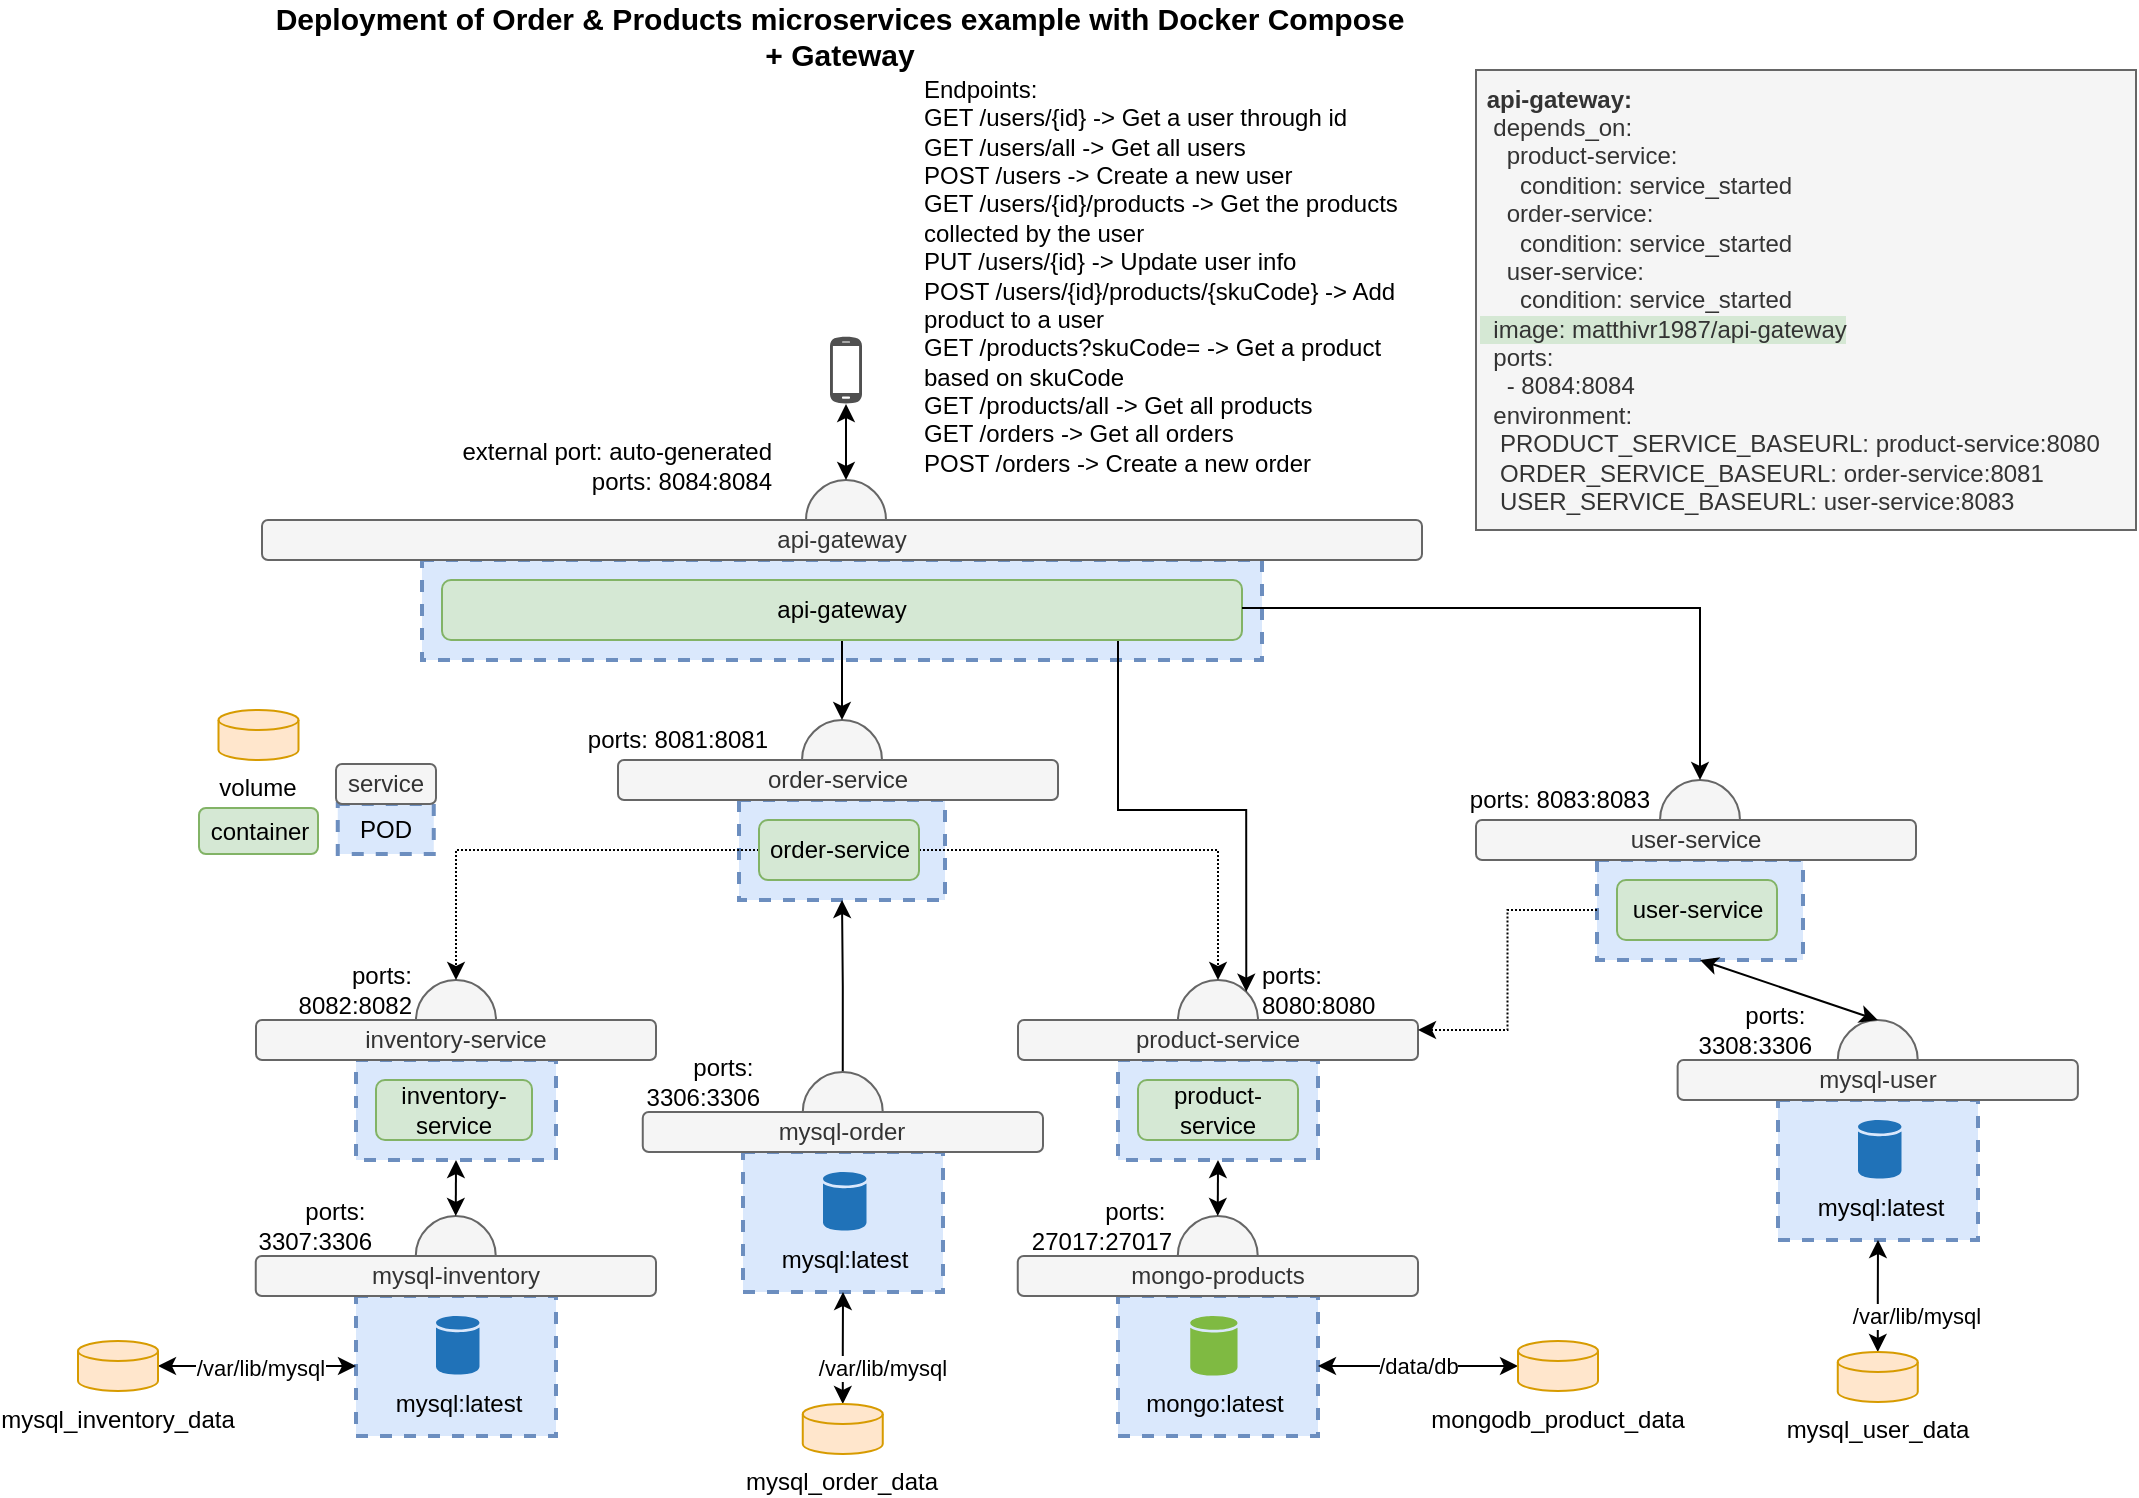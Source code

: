 <mxfile version="24.7.17">
  <diagram name="Pagina-1" id="ktUSksA7A65I0feHBJkn">
    <mxGraphModel dx="1221" dy="652" grid="1" gridSize="10" guides="1" tooltips="1" connect="1" arrows="1" fold="1" page="1" pageScale="1" pageWidth="1169" pageHeight="827" math="0" shadow="0">
      <root>
        <mxCell id="0" />
        <mxCell id="1" parent="0" />
        <mxCell id="1_Ex-PggShJAfTCzqo_c-1" value="" style="ellipse;whiteSpace=wrap;html=1;aspect=fixed;strokeWidth=1;fillColor=#f5f5f5;strokeColor=#666666;fontColor=#333333;" parent="1" vertex="1">
          <mxGeometry x="600" y="522" width="40" height="40" as="geometry" />
        </mxCell>
        <mxCell id="1_Ex-PggShJAfTCzqo_c-2" value="" style="ellipse;whiteSpace=wrap;html=1;aspect=fixed;strokeWidth=1;fillColor=#f5f5f5;strokeColor=#666666;fontColor=#333333;" parent="1" vertex="1">
          <mxGeometry x="219" y="522" width="40" height="40" as="geometry" />
        </mxCell>
        <mxCell id="1_Ex-PggShJAfTCzqo_c-3" value="" style="rounded=0;whiteSpace=wrap;html=1;strokeColor=#6c8ebf;dashed=1;strokeWidth=2;fillColor=#dae8fc;" parent="1" vertex="1">
          <mxGeometry x="380.5" y="432" width="103" height="50" as="geometry" />
        </mxCell>
        <mxCell id="1_Ex-PggShJAfTCzqo_c-4" value="" style="rounded=0;whiteSpace=wrap;html=1;strokeColor=#6c8ebf;dashed=1;strokeWidth=2;fillColor=#dae8fc;" parent="1" vertex="1">
          <mxGeometry x="570" y="562" width="100" height="50" as="geometry" />
        </mxCell>
        <mxCell id="1_Ex-PggShJAfTCzqo_c-5" value="" style="rounded=0;whiteSpace=wrap;html=1;strokeColor=#6c8ebf;dashed=1;strokeWidth=2;fillColor=#dae8fc;" parent="1" vertex="1">
          <mxGeometry x="570" y="680" width="100" height="70" as="geometry" />
        </mxCell>
        <mxCell id="1_Ex-PggShJAfTCzqo_c-6" value="" style="rounded=0;whiteSpace=wrap;html=1;strokeColor=#6c8ebf;dashed=1;strokeWidth=2;fillColor=#dae8fc;" parent="1" vertex="1">
          <mxGeometry x="189" y="680" width="100" height="70" as="geometry" />
        </mxCell>
        <mxCell id="1_Ex-PggShJAfTCzqo_c-7" value="" style="rounded=0;whiteSpace=wrap;html=1;strokeColor=#6c8ebf;dashed=1;fillColor=#dae8fc;strokeWidth=2;" parent="1" vertex="1">
          <mxGeometry x="189" y="562" width="100" height="50" as="geometry" />
        </mxCell>
        <mxCell id="1_Ex-PggShJAfTCzqo_c-8" value="inventory-service" style="rounded=1;whiteSpace=wrap;html=1;fillColor=#d5e8d4;strokeColor=#82b366;" parent="1" vertex="1">
          <mxGeometry x="199" y="572" width="78" height="30" as="geometry" />
        </mxCell>
        <mxCell id="1_Ex-PggShJAfTCzqo_c-9" value="product-service" style="rounded=1;whiteSpace=wrap;html=1;fillColor=#d5e8d4;strokeColor=#82b366;" parent="1" vertex="1">
          <mxGeometry x="580" y="572" width="80" height="30" as="geometry" />
        </mxCell>
        <mxCell id="1_Ex-PggShJAfTCzqo_c-10" value="inventory-service" style="rounded=1;whiteSpace=wrap;html=1;fillColor=#f5f5f5;strokeColor=#666666;fontColor=#333333;" parent="1" vertex="1">
          <mxGeometry x="139" y="542" width="200" height="20" as="geometry" />
        </mxCell>
        <mxCell id="1_Ex-PggShJAfTCzqo_c-11" value="product-service" style="rounded=1;whiteSpace=wrap;html=1;fillColor=#f5f5f5;strokeColor=#666666;fontColor=#333333;" parent="1" vertex="1">
          <mxGeometry x="520" y="542" width="200" height="20" as="geometry" />
        </mxCell>
        <mxCell id="1_Ex-PggShJAfTCzqo_c-12" value="mongo:latest" style="shadow=0;dashed=0;html=1;strokeColor=none;labelPosition=center;verticalLabelPosition=bottom;verticalAlign=top;outlineConnect=0;align=center;shape=mxgraph.office.databases.database;fillColor=#7FBA42;" parent="1" vertex="1">
          <mxGeometry x="606.13" y="690" width="23.63" height="30" as="geometry" />
        </mxCell>
        <mxCell id="1_Ex-PggShJAfTCzqo_c-13" value="mysql:latest" style="shadow=0;dashed=0;html=1;strokeColor=none;labelPosition=center;verticalLabelPosition=bottom;verticalAlign=top;outlineConnect=0;align=center;shape=mxgraph.office.databases.database;fillColor=#2072B8;" parent="1" vertex="1">
          <mxGeometry x="229" y="690" width="21.75" height="29.5" as="geometry" />
        </mxCell>
        <mxCell id="1_Ex-PggShJAfTCzqo_c-14" style="edgeStyle=orthogonalEdgeStyle;rounded=0;orthogonalLoop=1;jettySize=auto;html=1;exitX=1;exitY=0.5;exitDx=0;exitDy=0;entryX=0.5;entryY=0;entryDx=0;entryDy=0;dashed=1;dashPattern=1 1;" parent="1" source="1_Ex-PggShJAfTCzqo_c-16" target="1_Ex-PggShJAfTCzqo_c-1" edge="1">
          <mxGeometry relative="1" as="geometry" />
        </mxCell>
        <mxCell id="1_Ex-PggShJAfTCzqo_c-15" style="edgeStyle=orthogonalEdgeStyle;rounded=0;orthogonalLoop=1;jettySize=auto;html=1;exitX=0;exitY=0.5;exitDx=0;exitDy=0;entryX=0.5;entryY=0;entryDx=0;entryDy=0;dashed=1;dashPattern=1 1;" parent="1" source="1_Ex-PggShJAfTCzqo_c-16" target="1_Ex-PggShJAfTCzqo_c-2" edge="1">
          <mxGeometry relative="1" as="geometry" />
        </mxCell>
        <mxCell id="1_Ex-PggShJAfTCzqo_c-16" value="order-service" style="rounded=1;whiteSpace=wrap;html=1;fillColor=#d5e8d4;strokeColor=#82b366;" parent="1" vertex="1">
          <mxGeometry x="390.5" y="442" width="80" height="30" as="geometry" />
        </mxCell>
        <mxCell id="1_Ex-PggShJAfTCzqo_c-17" value="" style="ellipse;whiteSpace=wrap;html=1;aspect=fixed;strokeWidth=1;fillColor=#f5f5f5;strokeColor=#666666;fontColor=#333333;" parent="1" vertex="1">
          <mxGeometry x="412" y="392" width="40" height="40" as="geometry" />
        </mxCell>
        <mxCell id="1_Ex-PggShJAfTCzqo_c-18" value="order-service" style="rounded=1;whiteSpace=wrap;html=1;fillColor=#f5f5f5;strokeColor=#666666;fontColor=#333333;" parent="1" vertex="1">
          <mxGeometry x="320" y="412" width="220" height="20" as="geometry" />
        </mxCell>
        <mxCell id="1_Ex-PggShJAfTCzqo_c-19" value="" style="pointerEvents=1;shadow=0;dashed=0;html=1;strokeColor=none;fillColor=#505050;labelPosition=center;verticalLabelPosition=bottom;verticalAlign=top;outlineConnect=0;align=center;shape=mxgraph.office.devices.cell_phone_android_standalone;" parent="1" vertex="1">
          <mxGeometry x="426" y="200" width="16" height="34" as="geometry" />
        </mxCell>
        <mxCell id="1_Ex-PggShJAfTCzqo_c-20" value="&lt;div&gt;ports:&lt;/div&gt;&lt;div&gt;8082:&lt;span style=&quot;background-color: initial;&quot;&gt;8082&lt;/span&gt;&lt;/div&gt;" style="text;html=1;strokeColor=none;fillColor=none;align=right;verticalAlign=middle;whiteSpace=wrap;rounded=0;" parent="1" vertex="1">
          <mxGeometry x="110" y="512" width="109" height="30" as="geometry" />
        </mxCell>
        <mxCell id="1_Ex-PggShJAfTCzqo_c-21" value="&lt;div&gt;ports:&lt;/div&gt;&lt;div&gt;8080:&lt;span style=&quot;background-color: initial;&quot;&gt;8080&lt;/span&gt;&lt;/div&gt;" style="text;html=1;strokeColor=none;fillColor=none;align=left;verticalAlign=middle;whiteSpace=wrap;rounded=0;" parent="1" vertex="1">
          <mxGeometry x="640" y="512" width="109" height="30" as="geometry" />
        </mxCell>
        <mxCell id="1_Ex-PggShJAfTCzqo_c-22" value="POD" style="rounded=0;whiteSpace=wrap;html=1;strokeColor=#6c8ebf;dashed=1;fillColor=#dae8fc;strokeWidth=2;" parent="1" vertex="1">
          <mxGeometry x="179.88" y="434" width="48" height="25" as="geometry" />
        </mxCell>
        <mxCell id="1_Ex-PggShJAfTCzqo_c-23" value="service" style="rounded=1;whiteSpace=wrap;html=1;fillColor=#f5f5f5;strokeColor=#666666;fontColor=#333333;" parent="1" vertex="1">
          <mxGeometry x="179" y="414" width="50" height="20" as="geometry" />
        </mxCell>
        <mxCell id="1_Ex-PggShJAfTCzqo_c-24" value="" style="ellipse;whiteSpace=wrap;html=1;aspect=fixed;strokeWidth=1;fillColor=#f5f5f5;strokeColor=#666666;fontColor=#333333;" parent="1" vertex="1">
          <mxGeometry x="218.88" y="640" width="40" height="40" as="geometry" />
        </mxCell>
        <mxCell id="1_Ex-PggShJAfTCzqo_c-25" value="mysql-inventory" style="rounded=1;whiteSpace=wrap;html=1;fillColor=#f5f5f5;strokeColor=#666666;fontColor=#333333;" parent="1" vertex="1">
          <mxGeometry x="138.88" y="660" width="200.12" height="20" as="geometry" />
        </mxCell>
        <mxCell id="1_Ex-PggShJAfTCzqo_c-26" value="&lt;div&gt;&lt;span&gt;ports:&amp;nbsp;&lt;/span&gt;&lt;br&gt;&lt;/div&gt;3307:3306" style="text;html=1;strokeColor=none;fillColor=none;align=right;verticalAlign=middle;whiteSpace=wrap;rounded=0;" parent="1" vertex="1">
          <mxGeometry x="90" y="630" width="109" height="30" as="geometry" />
        </mxCell>
        <mxCell id="1_Ex-PggShJAfTCzqo_c-27" value="" style="endArrow=classic;startArrow=classic;html=1;exitX=0.5;exitY=1;exitDx=0;exitDy=0;entryX=0.5;entryY=0;entryDx=0;entryDy=0;" parent="1" source="1_Ex-PggShJAfTCzqo_c-7" target="1_Ex-PggShJAfTCzqo_c-24" edge="1">
          <mxGeometry width="50" height="50" relative="1" as="geometry">
            <mxPoint x="509" y="612" as="sourcePoint" />
            <mxPoint x="529" y="642" as="targetPoint" />
          </mxGeometry>
        </mxCell>
        <mxCell id="1_Ex-PggShJAfTCzqo_c-28" value="" style="ellipse;whiteSpace=wrap;html=1;aspect=fixed;strokeWidth=1;fillColor=#f5f5f5;strokeColor=#666666;fontColor=#333333;" parent="1" vertex="1">
          <mxGeometry x="599.88" y="640" width="40" height="40" as="geometry" />
        </mxCell>
        <mxCell id="1_Ex-PggShJAfTCzqo_c-29" value="mongo-products" style="rounded=1;whiteSpace=wrap;html=1;fillColor=#f5f5f5;strokeColor=#666666;fontColor=#333333;" parent="1" vertex="1">
          <mxGeometry x="519.88" y="660" width="200.12" height="20" as="geometry" />
        </mxCell>
        <mxCell id="1_Ex-PggShJAfTCzqo_c-30" value="&lt;div&gt;&lt;span&gt;ports:&amp;nbsp;&lt;/span&gt;&lt;br&gt;&lt;/div&gt;27017:27017" style="text;html=1;strokeColor=none;fillColor=none;align=right;verticalAlign=middle;whiteSpace=wrap;rounded=0;" parent="1" vertex="1">
          <mxGeometry x="490" y="630" width="109" height="30" as="geometry" />
        </mxCell>
        <mxCell id="1_Ex-PggShJAfTCzqo_c-31" value="" style="endArrow=classic;startArrow=classic;html=1;exitX=0.5;exitY=1;exitDx=0;exitDy=0;entryX=0.5;entryY=0;entryDx=0;entryDy=0;" parent="1" source="1_Ex-PggShJAfTCzqo_c-4" target="1_Ex-PggShJAfTCzqo_c-28" edge="1">
          <mxGeometry width="50" height="50" relative="1" as="geometry">
            <mxPoint x="340" y="622" as="sourcePoint" />
            <mxPoint x="339.88" y="650" as="targetPoint" />
          </mxGeometry>
        </mxCell>
        <mxCell id="1_Ex-PggShJAfTCzqo_c-32" value="&lt;div&gt;&lt;span style=&quot;background-color: initial;&quot;&gt;ports: 8081:&lt;/span&gt;&lt;span style=&quot;background-color: initial;&quot;&gt;8081&lt;/span&gt;&lt;br&gt;&lt;/div&gt;" style="text;html=1;strokeColor=none;fillColor=none;align=right;verticalAlign=middle;whiteSpace=wrap;rounded=0;" parent="1" vertex="1">
          <mxGeometry x="218.88" y="392" width="178" height="20" as="geometry" />
        </mxCell>
        <mxCell id="1_Ex-PggShJAfTCzqo_c-33" value="&lt;div&gt;&lt;b&gt;&lt;font style=&quot;font-size: 15px&quot;&gt;Deployment of Order &amp;amp; Products microservices example with Docker Compose&lt;br&gt;+ Gateway&lt;/font&gt;&lt;/b&gt;&lt;/div&gt;" style="text;html=1;strokeColor=none;fillColor=none;align=center;verticalAlign=middle;whiteSpace=wrap;rounded=0;" parent="1" vertex="1">
          <mxGeometry x="82" y="40" width="698" height="20" as="geometry" />
        </mxCell>
        <mxCell id="1_Ex-PggShJAfTCzqo_c-34" style="edgeStyle=orthogonalEdgeStyle;rounded=0;orthogonalLoop=1;jettySize=auto;html=1;entryX=0;entryY=0.5;entryDx=0;entryDy=0;startArrow=classic;startFill=1;" parent="1" source="1_Ex-PggShJAfTCzqo_c-36" target="1_Ex-PggShJAfTCzqo_c-6" edge="1">
          <mxGeometry relative="1" as="geometry" />
        </mxCell>
        <mxCell id="1_Ex-PggShJAfTCzqo_c-35" value="/var/lib/mysql" style="edgeLabel;html=1;align=center;verticalAlign=middle;resizable=0;points=[];" parent="1_Ex-PggShJAfTCzqo_c-34" vertex="1" connectable="0">
          <mxGeometry x="-0.34" y="-1" relative="1" as="geometry">
            <mxPoint x="18" as="offset" />
          </mxGeometry>
        </mxCell>
        <mxCell id="1_Ex-PggShJAfTCzqo_c-36" value="mysql_inventory_data" style="shape=cylinder3;whiteSpace=wrap;html=1;boundedLbl=1;backgroundOutline=1;size=5;verticalAlign=top;labelPosition=center;verticalLabelPosition=bottom;align=center;fillColor=#ffe6cc;strokeColor=#d79b00;" parent="1" vertex="1">
          <mxGeometry x="50" y="702.5" width="40" height="25" as="geometry" />
        </mxCell>
        <mxCell id="1_Ex-PggShJAfTCzqo_c-37" value="/data/db" style="edgeStyle=orthogonalEdgeStyle;rounded=0;orthogonalLoop=1;jettySize=auto;html=1;entryX=1;entryY=0.5;entryDx=0;entryDy=0;startArrow=classic;startFill=1;" parent="1" source="1_Ex-PggShJAfTCzqo_c-38" target="1_Ex-PggShJAfTCzqo_c-5" edge="1">
          <mxGeometry relative="1" as="geometry" />
        </mxCell>
        <mxCell id="1_Ex-PggShJAfTCzqo_c-38" value="mongodb_product_data" style="shape=cylinder3;whiteSpace=wrap;html=1;boundedLbl=1;backgroundOutline=1;size=5;verticalAlign=top;labelPosition=center;verticalLabelPosition=bottom;align=center;fillColor=#ffe6cc;strokeColor=#d79b00;" parent="1" vertex="1">
          <mxGeometry x="770" y="702.5" width="40" height="25" as="geometry" />
        </mxCell>
        <mxCell id="1_Ex-PggShJAfTCzqo_c-39" value="container" style="rounded=1;whiteSpace=wrap;html=1;fillColor=#d5e8d4;strokeColor=#82b366;" parent="1" vertex="1">
          <mxGeometry x="110.5" y="436" width="59.5" height="23" as="geometry" />
        </mxCell>
        <mxCell id="1_Ex-PggShJAfTCzqo_c-40" value="volume" style="shape=cylinder3;whiteSpace=wrap;html=1;boundedLbl=1;backgroundOutline=1;size=5;verticalAlign=top;labelPosition=center;verticalLabelPosition=bottom;align=center;fillColor=#ffe6cc;strokeColor=#d79b00;" parent="1" vertex="1">
          <mxGeometry x="120.25" y="387" width="40" height="25" as="geometry" />
        </mxCell>
        <mxCell id="1_Ex-PggShJAfTCzqo_c-41" value="&lt;div&gt;&lt;b&gt;&amp;nbsp;api-gateway:&lt;/b&gt;&lt;/div&gt;&lt;div&gt;&amp;nbsp; depends_on:&lt;/div&gt;&lt;div&gt;&amp;nbsp; &amp;nbsp; product-service:&lt;/div&gt;&lt;div&gt;&amp;nbsp; &amp;nbsp; &amp;nbsp; condition: service_started&lt;/div&gt;&lt;div&gt;&amp;nbsp; &amp;nbsp; order-service:&lt;/div&gt;&lt;div&gt;&amp;nbsp; &amp;nbsp; &amp;nbsp; condition: service_started&lt;br&gt;&lt;/div&gt;&lt;div&gt;&amp;nbsp; &amp;nbsp; user-service:&lt;/div&gt;&lt;div&gt;&amp;nbsp; &amp;nbsp; &amp;nbsp; condition: service_started&lt;br&gt;&lt;/div&gt;&lt;div&gt;&lt;span style=&quot;background-color: rgb(213, 232, 212);&quot;&gt;&amp;nbsp; image: matthivr1987/api-gateway&lt;/span&gt;&lt;/div&gt;&lt;div&gt;&amp;nbsp; ports:&lt;/div&gt;&lt;div&gt;&amp;nbsp; &amp;nbsp; - 8084:8084&lt;/div&gt;&lt;div&gt;&amp;nbsp;&amp;nbsp;environment:&lt;br&gt;&lt;/div&gt;&lt;div&gt;&amp;nbsp; &amp;nbsp;PRODUCT_SERVICE_BASEURL: product-service:8080&lt;/div&gt;&lt;div&gt;&amp;nbsp; &amp;nbsp;ORDER_SERVICE_BASEURL: order-service:8081&lt;/div&gt;&lt;div&gt;&amp;nbsp; &amp;nbsp;USER_SERVICE_BASEURL: user-service:8083&lt;/div&gt;" style="text;html=1;align=left;verticalAlign=middle;resizable=0;points=[];autosize=1;strokeColor=#666666;fillColor=#f5f5f5;fontColor=#333333;" parent="1" vertex="1">
          <mxGeometry x="749" y="67" width="330" height="230" as="geometry" />
        </mxCell>
        <mxCell id="1_Ex-PggShJAfTCzqo_c-42" value="" style="rounded=0;whiteSpace=wrap;html=1;strokeColor=#6c8ebf;dashed=1;strokeWidth=2;fillColor=#dae8fc;" parent="1" vertex="1">
          <mxGeometry x="382.5" y="608" width="100" height="70" as="geometry" />
        </mxCell>
        <mxCell id="1_Ex-PggShJAfTCzqo_c-43" value="mysql:latest" style="shadow=0;dashed=0;html=1;strokeColor=none;labelPosition=center;verticalLabelPosition=bottom;verticalAlign=top;outlineConnect=0;align=center;shape=mxgraph.office.databases.database;fillColor=#2072B8;" parent="1" vertex="1">
          <mxGeometry x="422.5" y="618" width="21.75" height="29.5" as="geometry" />
        </mxCell>
        <mxCell id="1_Ex-PggShJAfTCzqo_c-44" style="edgeStyle=orthogonalEdgeStyle;rounded=0;orthogonalLoop=1;jettySize=auto;html=1;exitX=0.5;exitY=0;exitDx=0;exitDy=0;entryX=0.5;entryY=1;entryDx=0;entryDy=0;" parent="1" source="1_Ex-PggShJAfTCzqo_c-45" target="1_Ex-PggShJAfTCzqo_c-3" edge="1">
          <mxGeometry relative="1" as="geometry" />
        </mxCell>
        <mxCell id="1_Ex-PggShJAfTCzqo_c-45" value="" style="ellipse;whiteSpace=wrap;html=1;aspect=fixed;strokeWidth=1;fillColor=#f5f5f5;strokeColor=#666666;fontColor=#333333;" parent="1" vertex="1">
          <mxGeometry x="412.38" y="568" width="40" height="40" as="geometry" />
        </mxCell>
        <mxCell id="1_Ex-PggShJAfTCzqo_c-46" value="mysql-order" style="rounded=1;whiteSpace=wrap;html=1;fillColor=#f5f5f5;strokeColor=#666666;fontColor=#333333;" parent="1" vertex="1">
          <mxGeometry x="332.38" y="588" width="200.12" height="20" as="geometry" />
        </mxCell>
        <mxCell id="1_Ex-PggShJAfTCzqo_c-47" value="&lt;div&gt;&lt;span&gt;ports:&amp;nbsp;&lt;/span&gt;&lt;br&gt;&lt;/div&gt;3306:3306" style="text;html=1;strokeColor=none;fillColor=none;align=right;verticalAlign=middle;whiteSpace=wrap;rounded=0;" parent="1" vertex="1">
          <mxGeometry x="283.5" y="558" width="109" height="30" as="geometry" />
        </mxCell>
        <mxCell id="1_Ex-PggShJAfTCzqo_c-48" style="edgeStyle=orthogonalEdgeStyle;rounded=0;orthogonalLoop=1;jettySize=auto;html=1;entryX=0.5;entryY=1;entryDx=0;entryDy=0;startArrow=classic;startFill=1;" parent="1" source="1_Ex-PggShJAfTCzqo_c-50" target="1_Ex-PggShJAfTCzqo_c-42" edge="1">
          <mxGeometry relative="1" as="geometry" />
        </mxCell>
        <mxCell id="1_Ex-PggShJAfTCzqo_c-49" value="/var/lib/mysql" style="edgeLabel;html=1;align=center;verticalAlign=middle;resizable=0;points=[];" parent="1_Ex-PggShJAfTCzqo_c-48" vertex="1" connectable="0">
          <mxGeometry x="-0.34" y="-1" relative="1" as="geometry">
            <mxPoint x="18" as="offset" />
          </mxGeometry>
        </mxCell>
        <mxCell id="1_Ex-PggShJAfTCzqo_c-50" value="mysql_order_data" style="shape=cylinder3;whiteSpace=wrap;html=1;boundedLbl=1;backgroundOutline=1;size=5;verticalAlign=top;labelPosition=center;verticalLabelPosition=bottom;align=center;fillColor=#ffe6cc;strokeColor=#d79b00;" parent="1" vertex="1">
          <mxGeometry x="412.38" y="734" width="40" height="25" as="geometry" />
        </mxCell>
        <mxCell id="1_Ex-PggShJAfTCzqo_c-51" value="" style="rounded=0;whiteSpace=wrap;html=1;strokeColor=#6c8ebf;dashed=1;strokeWidth=2;fillColor=#dae8fc;" parent="1" vertex="1">
          <mxGeometry x="222" y="312" width="420" height="50" as="geometry" />
        </mxCell>
        <mxCell id="1_Ex-PggShJAfTCzqo_c-52" style="edgeStyle=orthogonalEdgeStyle;rounded=0;orthogonalLoop=1;jettySize=auto;html=1;exitX=0.5;exitY=1;exitDx=0;exitDy=0;entryX=0.5;entryY=0;entryDx=0;entryDy=0;" parent="1" source="1_Ex-PggShJAfTCzqo_c-54" target="1_Ex-PggShJAfTCzqo_c-17" edge="1">
          <mxGeometry relative="1" as="geometry" />
        </mxCell>
        <mxCell id="1_Ex-PggShJAfTCzqo_c-53" style="edgeStyle=orthogonalEdgeStyle;rounded=0;orthogonalLoop=1;jettySize=auto;html=1;exitX=0.75;exitY=1;exitDx=0;exitDy=0;entryX=1;entryY=0;entryDx=0;entryDy=0;" parent="1" source="1_Ex-PggShJAfTCzqo_c-54" target="1_Ex-PggShJAfTCzqo_c-1" edge="1">
          <mxGeometry relative="1" as="geometry">
            <Array as="points">
              <mxPoint x="570" y="352" />
              <mxPoint x="570" y="437" />
              <mxPoint x="634" y="437" />
            </Array>
          </mxGeometry>
        </mxCell>
        <mxCell id="1_Ex-PggShJAfTCzqo_c-54" value="api-gateway" style="rounded=1;whiteSpace=wrap;html=1;fillColor=#d5e8d4;strokeColor=#82b366;" parent="1" vertex="1">
          <mxGeometry x="232" y="322" width="400" height="30" as="geometry" />
        </mxCell>
        <mxCell id="1_Ex-PggShJAfTCzqo_c-55" value="" style="ellipse;whiteSpace=wrap;html=1;aspect=fixed;strokeWidth=1;fillColor=#f5f5f5;strokeColor=#666666;fontColor=#333333;" parent="1" vertex="1">
          <mxGeometry x="414" y="272" width="40" height="40" as="geometry" />
        </mxCell>
        <mxCell id="1_Ex-PggShJAfTCzqo_c-56" value="api-gateway" style="rounded=1;whiteSpace=wrap;html=1;fillColor=#f5f5f5;strokeColor=#666666;fontColor=#333333;" parent="1" vertex="1">
          <mxGeometry x="142" y="292" width="580" height="20" as="geometry" />
        </mxCell>
        <mxCell id="1_Ex-PggShJAfTCzqo_c-57" value="&lt;div&gt;external port: auto-generated&lt;/div&gt;&lt;div&gt;ports: 8084:&lt;span style=&quot;background-color: initial;&quot;&gt;8084&lt;/span&gt;&lt;/div&gt;" style="text;html=1;strokeColor=none;fillColor=none;align=right;verticalAlign=middle;whiteSpace=wrap;rounded=0;" parent="1" vertex="1">
          <mxGeometry x="220.88" y="250" width="178" height="30" as="geometry" />
        </mxCell>
        <mxCell id="1_Ex-PggShJAfTCzqo_c-58" value="" style="endArrow=classic;startArrow=classic;html=1;rounded=0;exitX=0.5;exitY=0;exitDx=0;exitDy=0;" parent="1" source="1_Ex-PggShJAfTCzqo_c-55" target="1_Ex-PggShJAfTCzqo_c-19" edge="1">
          <mxGeometry width="50" height="50" relative="1" as="geometry">
            <mxPoint x="490" y="260" as="sourcePoint" />
            <mxPoint x="540" y="210" as="targetPoint" />
          </mxGeometry>
        </mxCell>
        <mxCell id="1_Ex-PggShJAfTCzqo_c-59" value="Endpoints:&lt;div&gt;GET /users/{id} -&amp;gt; Get a user through id&lt;br&gt;GET /users/all -&amp;gt; Get all users&lt;div&gt;&lt;div&gt;POST /users -&amp;gt; Create a new user&lt;/div&gt;&lt;/div&gt;&lt;/div&gt;&lt;div&gt;GET /users/{id}/products -&amp;gt; Get the products collected by the user&lt;/div&gt;&lt;div&gt;PUT /users/{id} -&amp;gt; Update user info&lt;/div&gt;&lt;div&gt;POST /users/{id}/products/{skuCode} -&amp;gt; Add product to a user&lt;/div&gt;&lt;div&gt;GET /products?skuCode= -&amp;gt; Get a product based on skuCode&lt;/div&gt;&lt;div&gt;GET /products/all -&amp;gt; Get all products&lt;/div&gt;&lt;div&gt;GET /orders -&amp;gt; Get all orders&lt;/div&gt;&lt;div&gt;POST /orders -&amp;gt; Create a new order&lt;/div&gt;" style="text;html=1;strokeColor=none;fillColor=none;align=left;verticalAlign=middle;whiteSpace=wrap;rounded=0;" parent="1" vertex="1">
          <mxGeometry x="470.5" y="60" width="240" height="220" as="geometry" />
        </mxCell>
        <mxCell id="diwzLem1Cwxb04q3szQQ-1" value="" style="rounded=0;whiteSpace=wrap;html=1;strokeColor=#6c8ebf;dashed=1;strokeWidth=2;fillColor=#dae8fc;" vertex="1" parent="1">
          <mxGeometry x="809.5" y="462" width="103" height="50" as="geometry" />
        </mxCell>
        <mxCell id="diwzLem1Cwxb04q3szQQ-2" value="user-service" style="rounded=1;whiteSpace=wrap;html=1;fillColor=#d5e8d4;strokeColor=#82b366;" vertex="1" parent="1">
          <mxGeometry x="819.5" y="472" width="80" height="30" as="geometry" />
        </mxCell>
        <mxCell id="diwzLem1Cwxb04q3szQQ-3" value="" style="ellipse;whiteSpace=wrap;html=1;aspect=fixed;strokeWidth=1;fillColor=#f5f5f5;strokeColor=#666666;fontColor=#333333;" vertex="1" parent="1">
          <mxGeometry x="841" y="422" width="40" height="40" as="geometry" />
        </mxCell>
        <mxCell id="diwzLem1Cwxb04q3szQQ-4" value="user-service" style="rounded=1;whiteSpace=wrap;html=1;fillColor=#f5f5f5;strokeColor=#666666;fontColor=#333333;" vertex="1" parent="1">
          <mxGeometry x="749" y="442" width="220" height="20" as="geometry" />
        </mxCell>
        <mxCell id="diwzLem1Cwxb04q3szQQ-5" value="&lt;div&gt;&lt;span style=&quot;background-color: initial;&quot;&gt;ports: 8083:&lt;/span&gt;&lt;span style=&quot;background-color: initial;&quot;&gt;8083&lt;/span&gt;&lt;br&gt;&lt;/div&gt;" style="text;html=1;strokeColor=none;fillColor=none;align=right;verticalAlign=middle;whiteSpace=wrap;rounded=0;" vertex="1" parent="1">
          <mxGeometry x="660" y="422" width="178" height="20" as="geometry" />
        </mxCell>
        <mxCell id="diwzLem1Cwxb04q3szQQ-7" style="edgeStyle=orthogonalEdgeStyle;rounded=0;orthogonalLoop=1;jettySize=auto;html=1;exitX=0.75;exitY=1;exitDx=0;exitDy=0;entryX=0.5;entryY=0;entryDx=0;entryDy=0;" edge="1" parent="1" target="diwzLem1Cwxb04q3szQQ-3">
          <mxGeometry relative="1" as="geometry">
            <Array as="points">
              <mxPoint x="861" y="336" />
            </Array>
            <mxPoint x="632" y="336" as="sourcePoint" />
            <mxPoint x="770" y="380" as="targetPoint" />
          </mxGeometry>
        </mxCell>
        <mxCell id="diwzLem1Cwxb04q3szQQ-9" style="edgeStyle=orthogonalEdgeStyle;rounded=0;orthogonalLoop=1;jettySize=auto;html=1;exitX=0;exitY=0.5;exitDx=0;exitDy=0;dashed=1;dashPattern=1 1;entryX=1;entryY=0.25;entryDx=0;entryDy=0;" edge="1" parent="1" source="diwzLem1Cwxb04q3szQQ-1" target="1_Ex-PggShJAfTCzqo_c-11">
          <mxGeometry relative="1" as="geometry">
            <mxPoint x="481" y="467" as="sourcePoint" />
            <mxPoint x="760" y="550" as="targetPoint" />
          </mxGeometry>
        </mxCell>
        <mxCell id="diwzLem1Cwxb04q3szQQ-10" value="" style="rounded=0;whiteSpace=wrap;html=1;strokeColor=#6c8ebf;dashed=1;strokeWidth=2;fillColor=#dae8fc;" vertex="1" parent="1">
          <mxGeometry x="900" y="582" width="100" height="70" as="geometry" />
        </mxCell>
        <mxCell id="diwzLem1Cwxb04q3szQQ-11" value="mysql:latest" style="shadow=0;dashed=0;html=1;strokeColor=none;labelPosition=center;verticalLabelPosition=bottom;verticalAlign=top;outlineConnect=0;align=center;shape=mxgraph.office.databases.database;fillColor=#2072B8;" vertex="1" parent="1">
          <mxGeometry x="940" y="592" width="21.75" height="29.5" as="geometry" />
        </mxCell>
        <mxCell id="diwzLem1Cwxb04q3szQQ-12" value="" style="ellipse;whiteSpace=wrap;html=1;aspect=fixed;strokeWidth=1;fillColor=#f5f5f5;strokeColor=#666666;fontColor=#333333;" vertex="1" parent="1">
          <mxGeometry x="929.88" y="542" width="40" height="40" as="geometry" />
        </mxCell>
        <mxCell id="diwzLem1Cwxb04q3szQQ-13" style="edgeStyle=orthogonalEdgeStyle;rounded=0;orthogonalLoop=1;jettySize=auto;html=1;entryX=0.5;entryY=1;entryDx=0;entryDy=0;startArrow=classic;startFill=1;" edge="1" parent="1" source="diwzLem1Cwxb04q3szQQ-15" target="diwzLem1Cwxb04q3szQQ-10">
          <mxGeometry relative="1" as="geometry" />
        </mxCell>
        <mxCell id="diwzLem1Cwxb04q3szQQ-14" value="/var/lib/mysql" style="edgeLabel;html=1;align=center;verticalAlign=middle;resizable=0;points=[];" vertex="1" connectable="0" parent="diwzLem1Cwxb04q3szQQ-13">
          <mxGeometry x="-0.34" y="-1" relative="1" as="geometry">
            <mxPoint x="18" as="offset" />
          </mxGeometry>
        </mxCell>
        <mxCell id="diwzLem1Cwxb04q3szQQ-15" value="mysql_us&lt;span style=&quot;background-color: initial;&quot;&gt;er_data&lt;/span&gt;" style="shape=cylinder3;whiteSpace=wrap;html=1;boundedLbl=1;backgroundOutline=1;size=5;verticalAlign=top;labelPosition=center;verticalLabelPosition=bottom;align=center;fillColor=#ffe6cc;strokeColor=#d79b00;" vertex="1" parent="1">
          <mxGeometry x="929.88" y="708" width="40" height="25" as="geometry" />
        </mxCell>
        <mxCell id="diwzLem1Cwxb04q3szQQ-16" value="mysql-user" style="rounded=1;whiteSpace=wrap;html=1;fillColor=#f5f5f5;strokeColor=#666666;fontColor=#333333;" vertex="1" parent="1">
          <mxGeometry x="849.82" y="562" width="200.12" height="20" as="geometry" />
        </mxCell>
        <mxCell id="diwzLem1Cwxb04q3szQQ-19" value="" style="endArrow=classic;startArrow=classic;html=1;rounded=0;entryX=0.5;entryY=1;entryDx=0;entryDy=0;exitX=0.5;exitY=0;exitDx=0;exitDy=0;" edge="1" parent="1" source="diwzLem1Cwxb04q3szQQ-12" target="diwzLem1Cwxb04q3szQQ-1">
          <mxGeometry width="50" height="50" relative="1" as="geometry">
            <mxPoint x="990" y="532" as="sourcePoint" />
            <mxPoint x="1040" y="482" as="targetPoint" />
          </mxGeometry>
        </mxCell>
        <mxCell id="diwzLem1Cwxb04q3szQQ-20" value="&lt;div&gt;&lt;span&gt;ports:&amp;nbsp;&lt;/span&gt;&lt;br&gt;&lt;/div&gt;3308:3306" style="text;html=1;strokeColor=none;fillColor=none;align=right;verticalAlign=middle;whiteSpace=wrap;rounded=0;" vertex="1" parent="1">
          <mxGeometry x="809.5" y="532" width="109" height="30" as="geometry" />
        </mxCell>
      </root>
    </mxGraphModel>
  </diagram>
</mxfile>
